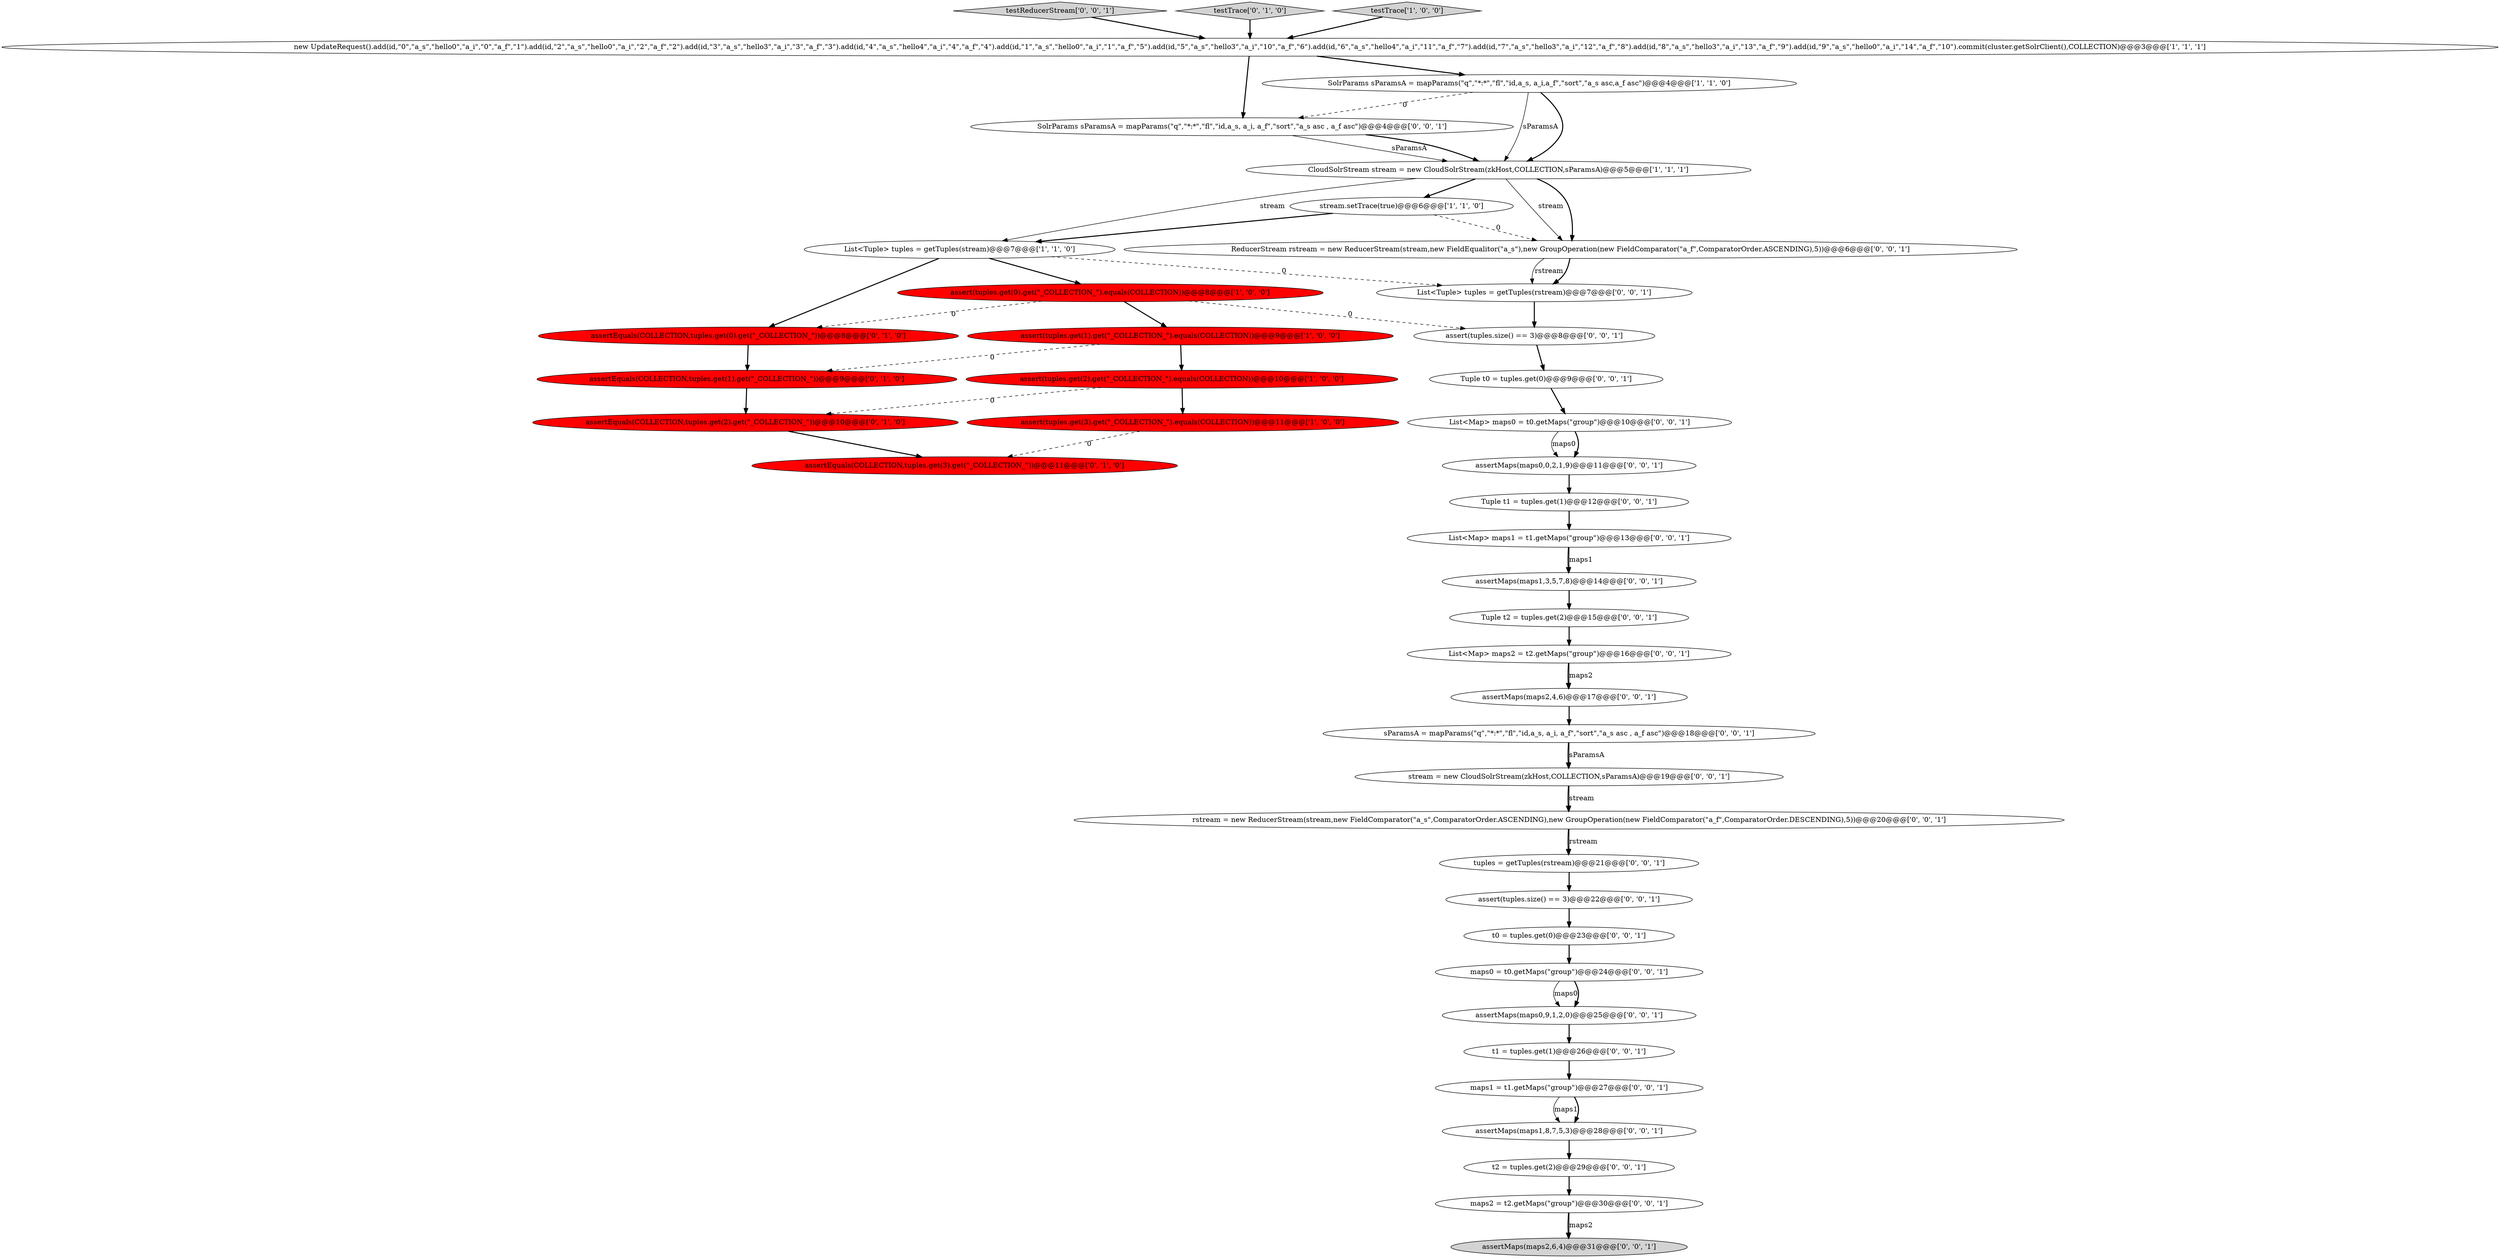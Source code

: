 digraph {
11 [style = filled, label = "assertEquals(COLLECTION,tuples.get(1).get(\"_COLLECTION_\"))@@@9@@@['0', '1', '0']", fillcolor = red, shape = ellipse image = "AAA1AAABBB2BBB"];
35 [style = filled, label = "Tuple t1 = tuples.get(1)@@@12@@@['0', '0', '1']", fillcolor = white, shape = ellipse image = "AAA0AAABBB3BBB"];
38 [style = filled, label = "List<Tuple> tuples = getTuples(rstream)@@@7@@@['0', '0', '1']", fillcolor = white, shape = ellipse image = "AAA0AAABBB3BBB"];
0 [style = filled, label = "SolrParams sParamsA = mapParams(\"q\",\"*:*\",\"fl\",\"id,a_s, a_i,a_f\",\"sort\",\"a_s asc,a_f asc\")@@@4@@@['1', '1', '0']", fillcolor = white, shape = ellipse image = "AAA0AAABBB1BBB"];
6 [style = filled, label = "stream.setTrace(true)@@@6@@@['1', '1', '0']", fillcolor = white, shape = ellipse image = "AAA0AAABBB1BBB"];
5 [style = filled, label = "CloudSolrStream stream = new CloudSolrStream(zkHost,COLLECTION,sParamsA)@@@5@@@['1', '1', '1']", fillcolor = white, shape = ellipse image = "AAA0AAABBB1BBB"];
15 [style = filled, label = "assert(tuples.size() == 3)@@@8@@@['0', '0', '1']", fillcolor = white, shape = ellipse image = "AAA0AAABBB3BBB"];
33 [style = filled, label = "assertMaps(maps2,4,6)@@@17@@@['0', '0', '1']", fillcolor = white, shape = ellipse image = "AAA0AAABBB3BBB"];
26 [style = filled, label = "maps2 = t2.getMaps(\"group\")@@@30@@@['0', '0', '1']", fillcolor = white, shape = ellipse image = "AAA0AAABBB3BBB"];
40 [style = filled, label = "assert(tuples.size() == 3)@@@22@@@['0', '0', '1']", fillcolor = white, shape = ellipse image = "AAA0AAABBB3BBB"];
25 [style = filled, label = "t0 = tuples.get(0)@@@23@@@['0', '0', '1']", fillcolor = white, shape = ellipse image = "AAA0AAABBB3BBB"];
19 [style = filled, label = "List<Map> maps0 = t0.getMaps(\"group\")@@@10@@@['0', '0', '1']", fillcolor = white, shape = ellipse image = "AAA0AAABBB3BBB"];
1 [style = filled, label = "new UpdateRequest().add(id,\"0\",\"a_s\",\"hello0\",\"a_i\",\"0\",\"a_f\",\"1\").add(id,\"2\",\"a_s\",\"hello0\",\"a_i\",\"2\",\"a_f\",\"2\").add(id,\"3\",\"a_s\",\"hello3\",\"a_i\",\"3\",\"a_f\",\"3\").add(id,\"4\",\"a_s\",\"hello4\",\"a_i\",\"4\",\"a_f\",\"4\").add(id,\"1\",\"a_s\",\"hello0\",\"a_i\",\"1\",\"a_f\",\"5\").add(id,\"5\",\"a_s\",\"hello3\",\"a_i\",\"10\",\"a_f\",\"6\").add(id,\"6\",\"a_s\",\"hello4\",\"a_i\",\"11\",\"a_f\",\"7\").add(id,\"7\",\"a_s\",\"hello3\",\"a_i\",\"12\",\"a_f\",\"8\").add(id,\"8\",\"a_s\",\"hello3\",\"a_i\",\"13\",\"a_f\",\"9\").add(id,\"9\",\"a_s\",\"hello0\",\"a_i\",\"14\",\"a_f\",\"10\").commit(cluster.getSolrClient(),COLLECTION)@@@3@@@['1', '1', '1']", fillcolor = white, shape = ellipse image = "AAA0AAABBB1BBB"];
31 [style = filled, label = "rstream = new ReducerStream(stream,new FieldComparator(\"a_s\",ComparatorOrder.ASCENDING),new GroupOperation(new FieldComparator(\"a_f\",ComparatorOrder.DESCENDING),5))@@@20@@@['0', '0', '1']", fillcolor = white, shape = ellipse image = "AAA0AAABBB3BBB"];
24 [style = filled, label = "t1 = tuples.get(1)@@@26@@@['0', '0', '1']", fillcolor = white, shape = ellipse image = "AAA0AAABBB3BBB"];
12 [style = filled, label = "assertEquals(COLLECTION,tuples.get(2).get(\"_COLLECTION_\"))@@@10@@@['0', '1', '0']", fillcolor = red, shape = ellipse image = "AAA1AAABBB2BBB"];
4 [style = filled, label = "assert(tuples.get(1).get(\"_COLLECTION_\").equals(COLLECTION))@@@9@@@['1', '0', '0']", fillcolor = red, shape = ellipse image = "AAA1AAABBB1BBB"];
32 [style = filled, label = "assertMaps(maps2,6,4)@@@31@@@['0', '0', '1']", fillcolor = lightgray, shape = ellipse image = "AAA0AAABBB3BBB"];
7 [style = filled, label = "assert(tuples.get(0).get(\"_COLLECTION_\").equals(COLLECTION))@@@8@@@['1', '0', '0']", fillcolor = red, shape = ellipse image = "AAA1AAABBB1BBB"];
9 [style = filled, label = "assert(tuples.get(3).get(\"_COLLECTION_\").equals(COLLECTION))@@@11@@@['1', '0', '0']", fillcolor = red, shape = ellipse image = "AAA1AAABBB1BBB"];
27 [style = filled, label = "List<Map> maps1 = t1.getMaps(\"group\")@@@13@@@['0', '0', '1']", fillcolor = white, shape = ellipse image = "AAA0AAABBB3BBB"];
29 [style = filled, label = "testReducerStream['0', '0', '1']", fillcolor = lightgray, shape = diamond image = "AAA0AAABBB3BBB"];
21 [style = filled, label = "maps1 = t1.getMaps(\"group\")@@@27@@@['0', '0', '1']", fillcolor = white, shape = ellipse image = "AAA0AAABBB3BBB"];
18 [style = filled, label = "tuples = getTuples(rstream)@@@21@@@['0', '0', '1']", fillcolor = white, shape = ellipse image = "AAA0AAABBB3BBB"];
13 [style = filled, label = "assertEquals(COLLECTION,tuples.get(3).get(\"_COLLECTION_\"))@@@11@@@['0', '1', '0']", fillcolor = red, shape = ellipse image = "AAA1AAABBB2BBB"];
41 [style = filled, label = "Tuple t2 = tuples.get(2)@@@15@@@['0', '0', '1']", fillcolor = white, shape = ellipse image = "AAA0AAABBB3BBB"];
22 [style = filled, label = "assertMaps(maps1,8,7,5,3)@@@28@@@['0', '0', '1']", fillcolor = white, shape = ellipse image = "AAA0AAABBB3BBB"];
42 [style = filled, label = "maps0 = t0.getMaps(\"group\")@@@24@@@['0', '0', '1']", fillcolor = white, shape = ellipse image = "AAA0AAABBB3BBB"];
36 [style = filled, label = "SolrParams sParamsA = mapParams(\"q\",\"*:*\",\"fl\",\"id,a_s, a_i, a_f\",\"sort\",\"a_s asc , a_f asc\")@@@4@@@['0', '0', '1']", fillcolor = white, shape = ellipse image = "AAA0AAABBB3BBB"];
37 [style = filled, label = "t2 = tuples.get(2)@@@29@@@['0', '0', '1']", fillcolor = white, shape = ellipse image = "AAA0AAABBB3BBB"];
14 [style = filled, label = "testTrace['0', '1', '0']", fillcolor = lightgray, shape = diamond image = "AAA0AAABBB2BBB"];
30 [style = filled, label = "assertMaps(maps1,3,5,7,8)@@@14@@@['0', '0', '1']", fillcolor = white, shape = ellipse image = "AAA0AAABBB3BBB"];
20 [style = filled, label = "sParamsA = mapParams(\"q\",\"*:*\",\"fl\",\"id,a_s, a_i, a_f\",\"sort\",\"a_s asc , a_f asc\")@@@18@@@['0', '0', '1']", fillcolor = white, shape = ellipse image = "AAA0AAABBB3BBB"];
3 [style = filled, label = "List<Tuple> tuples = getTuples(stream)@@@7@@@['1', '1', '0']", fillcolor = white, shape = ellipse image = "AAA0AAABBB1BBB"];
8 [style = filled, label = "testTrace['1', '0', '0']", fillcolor = lightgray, shape = diamond image = "AAA0AAABBB1BBB"];
39 [style = filled, label = "assertMaps(maps0,0,2,1,9)@@@11@@@['0', '0', '1']", fillcolor = white, shape = ellipse image = "AAA0AAABBB3BBB"];
23 [style = filled, label = "List<Map> maps2 = t2.getMaps(\"group\")@@@16@@@['0', '0', '1']", fillcolor = white, shape = ellipse image = "AAA0AAABBB3BBB"];
10 [style = filled, label = "assertEquals(COLLECTION,tuples.get(0).get(\"_COLLECTION_\"))@@@8@@@['0', '1', '0']", fillcolor = red, shape = ellipse image = "AAA1AAABBB2BBB"];
28 [style = filled, label = "Tuple t0 = tuples.get(0)@@@9@@@['0', '0', '1']", fillcolor = white, shape = ellipse image = "AAA0AAABBB3BBB"];
17 [style = filled, label = "assertMaps(maps0,9,1,2,0)@@@25@@@['0', '0', '1']", fillcolor = white, shape = ellipse image = "AAA0AAABBB3BBB"];
34 [style = filled, label = "stream = new CloudSolrStream(zkHost,COLLECTION,sParamsA)@@@19@@@['0', '0', '1']", fillcolor = white, shape = ellipse image = "AAA0AAABBB3BBB"];
2 [style = filled, label = "assert(tuples.get(2).get(\"_COLLECTION_\").equals(COLLECTION))@@@10@@@['1', '0', '0']", fillcolor = red, shape = ellipse image = "AAA1AAABBB1BBB"];
16 [style = filled, label = "ReducerStream rstream = new ReducerStream(stream,new FieldEqualitor(\"a_s\"),new GroupOperation(new FieldComparator(\"a_f\",ComparatorOrder.ASCENDING),5))@@@6@@@['0', '0', '1']", fillcolor = white, shape = ellipse image = "AAA0AAABBB3BBB"];
6->3 [style = bold, label=""];
35->27 [style = bold, label=""];
30->41 [style = bold, label=""];
26->32 [style = bold, label=""];
33->20 [style = bold, label=""];
37->26 [style = bold, label=""];
22->37 [style = bold, label=""];
0->5 [style = solid, label="sParamsA"];
36->5 [style = solid, label="sParamsA"];
20->34 [style = bold, label=""];
42->17 [style = solid, label="maps0"];
27->30 [style = bold, label=""];
18->40 [style = bold, label=""];
42->17 [style = bold, label=""];
3->38 [style = dashed, label="0"];
19->39 [style = bold, label=""];
40->25 [style = bold, label=""];
34->31 [style = bold, label=""];
31->18 [style = bold, label=""];
11->12 [style = bold, label=""];
21->22 [style = solid, label="maps1"];
1->0 [style = bold, label=""];
7->4 [style = bold, label=""];
4->2 [style = bold, label=""];
2->9 [style = bold, label=""];
26->32 [style = solid, label="maps2"];
1->36 [style = bold, label=""];
38->15 [style = bold, label=""];
5->16 [style = solid, label="stream"];
27->30 [style = solid, label="maps1"];
14->1 [style = bold, label=""];
5->16 [style = bold, label=""];
8->1 [style = bold, label=""];
3->10 [style = bold, label=""];
12->13 [style = bold, label=""];
2->12 [style = dashed, label="0"];
17->24 [style = bold, label=""];
5->3 [style = solid, label="stream"];
23->33 [style = bold, label=""];
6->16 [style = dashed, label="0"];
5->6 [style = bold, label=""];
16->38 [style = solid, label="rstream"];
3->7 [style = bold, label=""];
15->28 [style = bold, label=""];
24->21 [style = bold, label=""];
21->22 [style = bold, label=""];
19->39 [style = solid, label="maps0"];
20->34 [style = solid, label="sParamsA"];
39->35 [style = bold, label=""];
34->31 [style = solid, label="stream"];
9->13 [style = dashed, label="0"];
28->19 [style = bold, label=""];
7->15 [style = dashed, label="0"];
25->42 [style = bold, label=""];
7->10 [style = dashed, label="0"];
36->5 [style = bold, label=""];
23->33 [style = solid, label="maps2"];
29->1 [style = bold, label=""];
4->11 [style = dashed, label="0"];
31->18 [style = solid, label="rstream"];
0->36 [style = dashed, label="0"];
41->23 [style = bold, label=""];
16->38 [style = bold, label=""];
0->5 [style = bold, label=""];
10->11 [style = bold, label=""];
}
